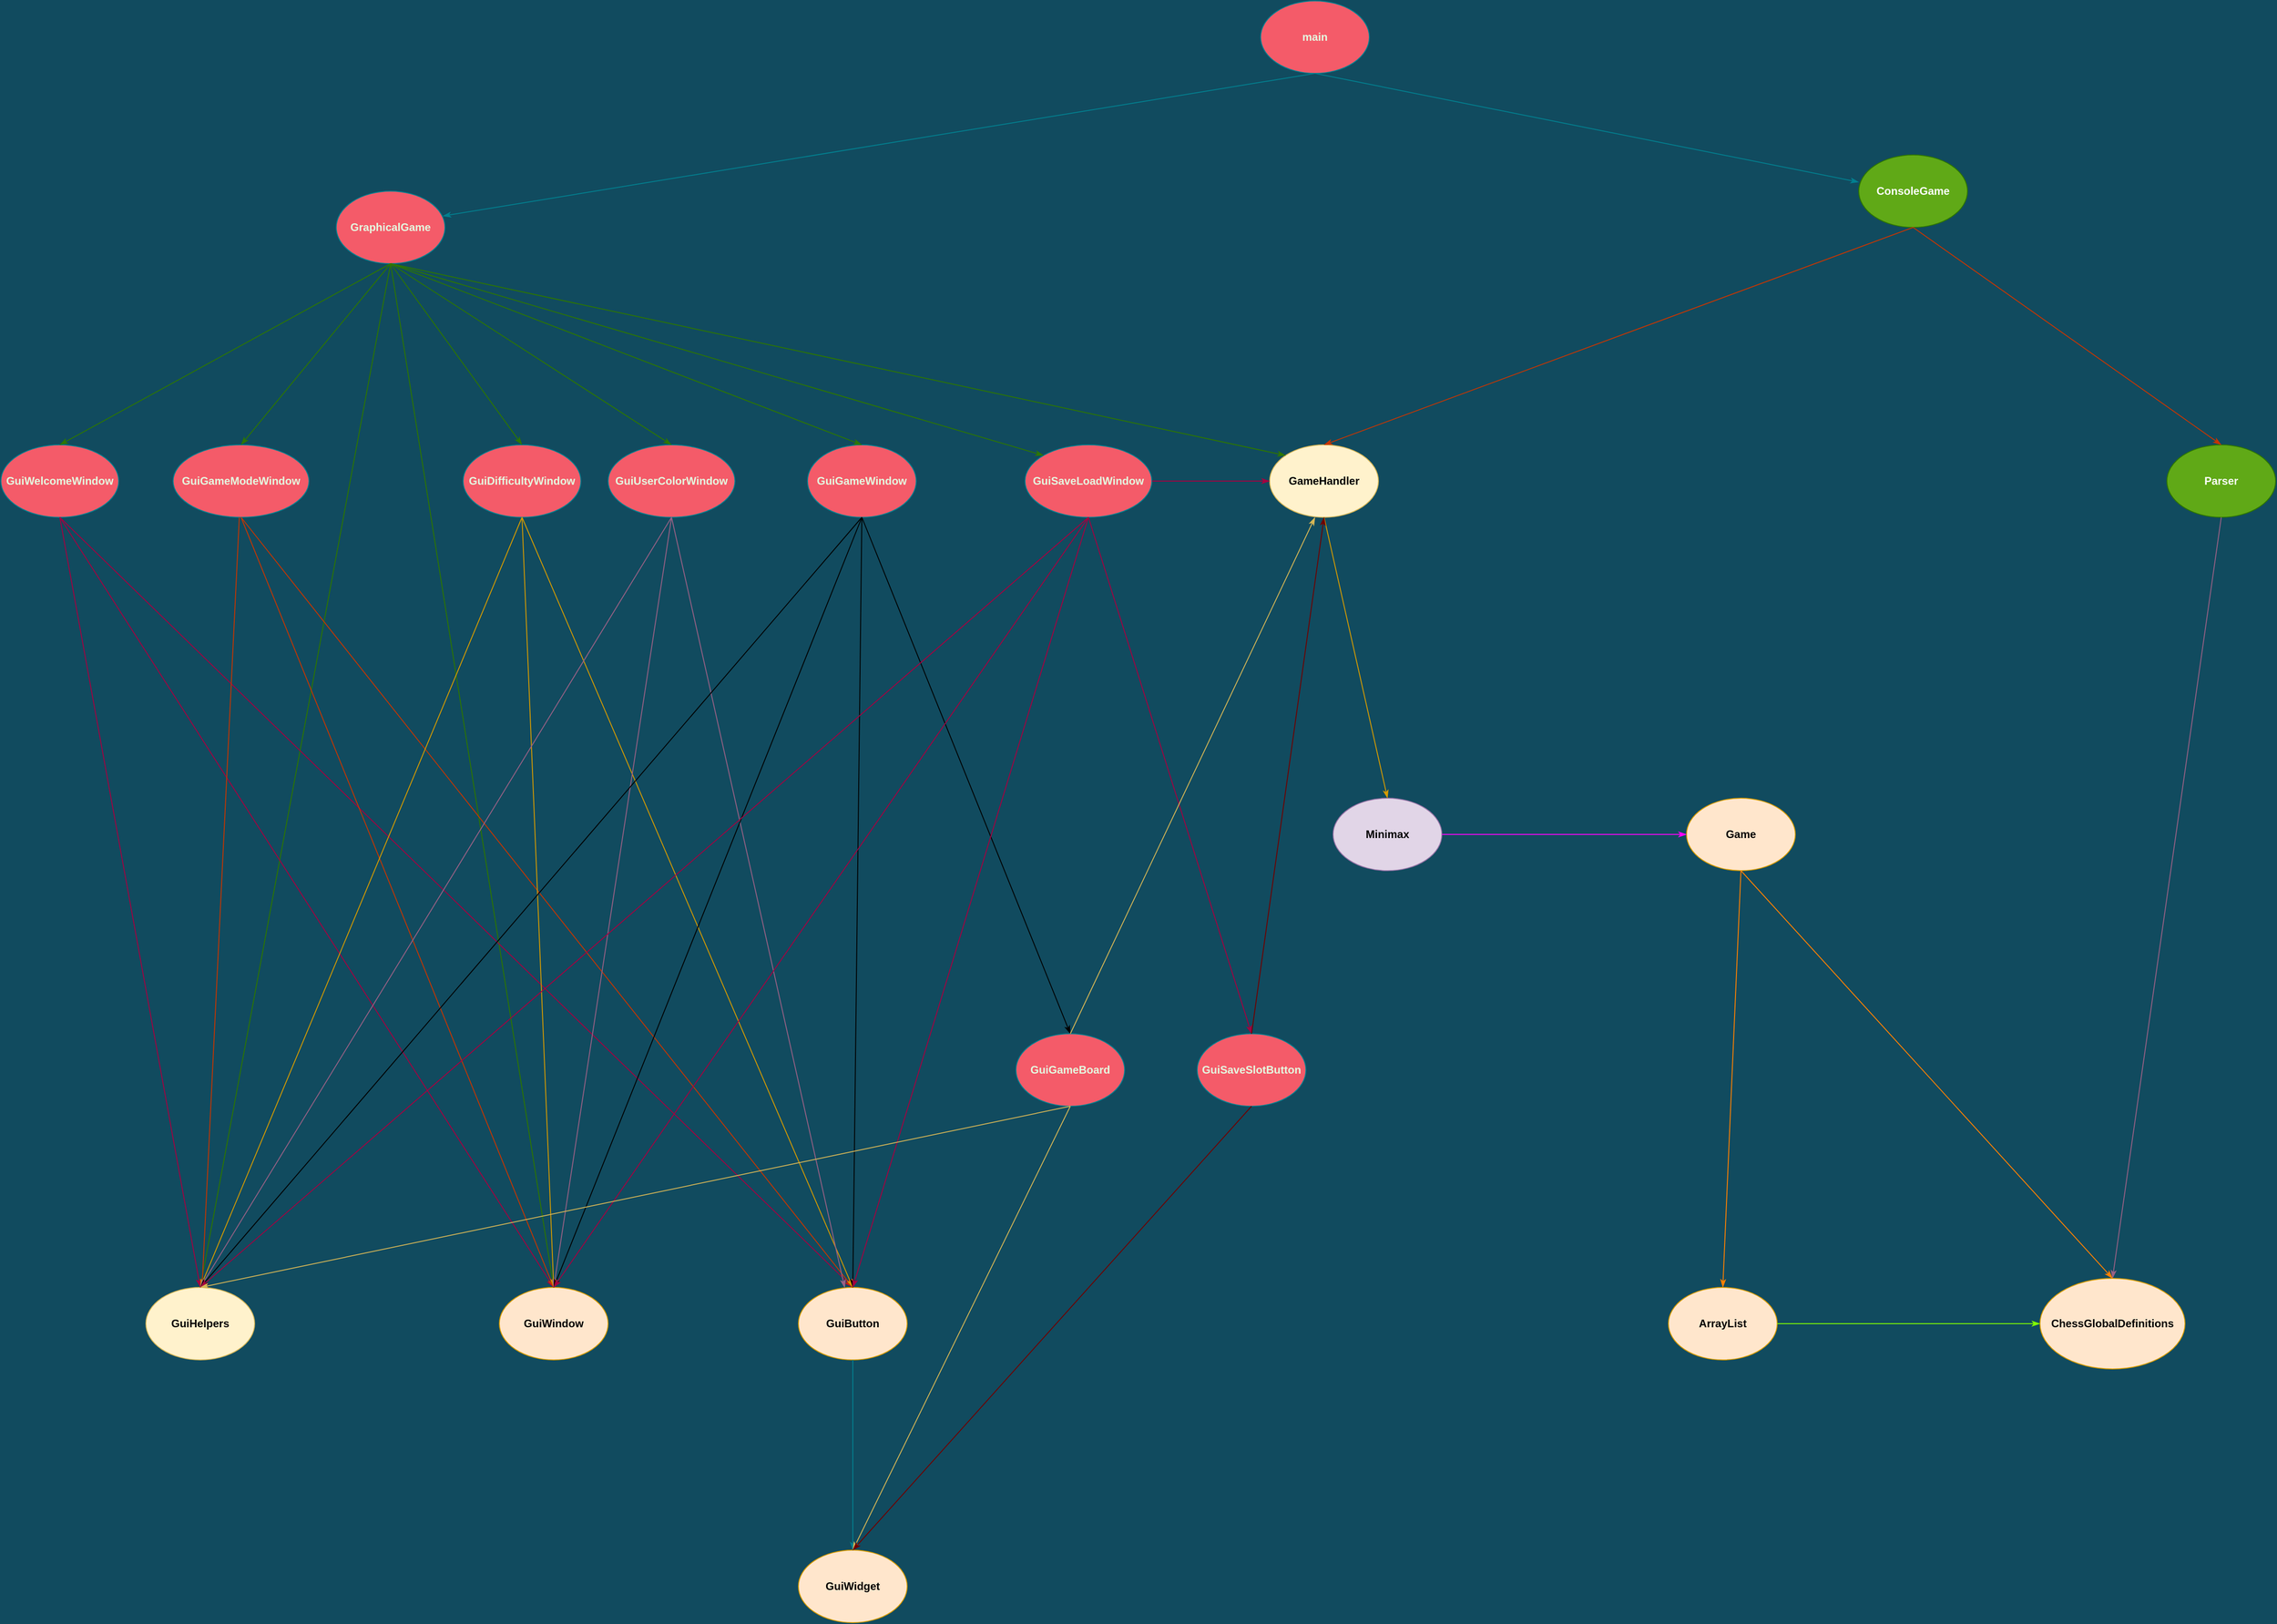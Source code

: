 <mxfile version="15.6.8" type="github">
  <diagram id="C5RBs43oDa-KdzZeNtuy" name="Page-1">
    <mxGraphModel dx="1483" dy="827" grid="1" gridSize="10" guides="1" tooltips="1" connect="1" arrows="1" fold="1" page="1" pageScale="1" pageWidth="3300" pageHeight="4681" background="#114B5F" math="0" shadow="0">
      <root>
        <mxCell id="WIyWlLk6GJQsqaUBKTNV-0" />
        <mxCell id="WIyWlLk6GJQsqaUBKTNV-1" parent="WIyWlLk6GJQsqaUBKTNV-0" />
        <mxCell id="X0Pu3LgBEjpvohQE28Oq-0" value="&lt;b&gt;main&lt;/b&gt;" style="ellipse;whiteSpace=wrap;html=1;fillColor=#F45B69;strokeColor=#028090;fontColor=#E4FDE1;sketch=0;shadow=0;direction=east;" parent="WIyWlLk6GJQsqaUBKTNV-1" vertex="1">
          <mxGeometry x="1620" y="1860" width="120" height="80" as="geometry" />
        </mxCell>
        <mxCell id="X0Pu3LgBEjpvohQE28Oq-2" value="&lt;b&gt;GraphicalGame&lt;/b&gt;" style="ellipse;whiteSpace=wrap;html=1;fillColor=#F45B69;strokeColor=#028090;fontColor=#E4FDE1;sketch=0;shadow=0;direction=east;" parent="WIyWlLk6GJQsqaUBKTNV-1" vertex="1">
          <mxGeometry x="600" y="2070" width="120" height="80" as="geometry" />
        </mxCell>
        <mxCell id="X0Pu3LgBEjpvohQE28Oq-3" value="&lt;b&gt;ConsoleGame&lt;/b&gt;" style="ellipse;whiteSpace=wrap;html=1;fillColor=#60a917;strokeColor=#2D7600;fontColor=#ffffff;sketch=0;shadow=0;direction=east;" parent="WIyWlLk6GJQsqaUBKTNV-1" vertex="1">
          <mxGeometry x="2280" y="2030" width="120" height="80" as="geometry" />
        </mxCell>
        <mxCell id="X0Pu3LgBEjpvohQE28Oq-4" value="" style="endArrow=none;html=1;rounded=0;entryX=0.5;entryY=1;entryDx=0;entryDy=0;exitX=0;exitY=0.375;exitDx=0;exitDy=0;startArrow=classicThin;startFill=1;labelBackgroundColor=#114B5F;strokeColor=#028090;fontColor=#E4FDE1;sketch=0;shadow=0;exitPerimeter=0;" parent="WIyWlLk6GJQsqaUBKTNV-1" source="X0Pu3LgBEjpvohQE28Oq-3" target="X0Pu3LgBEjpvohQE28Oq-0" edge="1">
          <mxGeometry width="50" height="50" relative="1" as="geometry">
            <mxPoint x="1530" y="2010" as="sourcePoint" />
            <mxPoint x="1580" y="1960" as="targetPoint" />
          </mxGeometry>
        </mxCell>
        <mxCell id="X0Pu3LgBEjpvohQE28Oq-6" value="" style="endArrow=none;html=1;exitX=0.98;exitY=0.343;exitDx=0;exitDy=0;entryX=0.5;entryY=1;entryDx=0;entryDy=0;strokeColor=#028090;rounded=0;startArrow=classicThin;startFill=1;labelBackgroundColor=#114B5F;fontColor=#E4FDE1;sketch=0;shadow=0;exitPerimeter=0;targetPerimeterSpacing=0;" parent="WIyWlLk6GJQsqaUBKTNV-1" source="X0Pu3LgBEjpvohQE28Oq-2" target="X0Pu3LgBEjpvohQE28Oq-0" edge="1">
          <mxGeometry width="50" height="50" relative="1" as="geometry">
            <mxPoint x="1740" y="2020" as="sourcePoint" />
            <mxPoint x="1790" y="1970" as="targetPoint" />
          </mxGeometry>
        </mxCell>
        <mxCell id="X0Pu3LgBEjpvohQE28Oq-9" value="&lt;b&gt;GuiGameModeWindow&lt;/b&gt;" style="ellipse;whiteSpace=wrap;html=1;fillColor=#F45B69;strokeColor=#028090;fontColor=#E4FDE1;sketch=0;shadow=0;direction=east;" parent="WIyWlLk6GJQsqaUBKTNV-1" vertex="1">
          <mxGeometry x="420" y="2350" width="150" height="80" as="geometry" />
        </mxCell>
        <mxCell id="X0Pu3LgBEjpvohQE28Oq-10" value="&lt;b&gt;GuiWelcomeWindow&lt;/b&gt;" style="ellipse;whiteSpace=wrap;html=1;fillColor=#F45B69;strokeColor=#028090;fontColor=#E4FDE1;sketch=0;shadow=0;direction=east;" parent="WIyWlLk6GJQsqaUBKTNV-1" vertex="1">
          <mxGeometry x="230" y="2350" width="130" height="80" as="geometry" />
        </mxCell>
        <mxCell id="X0Pu3LgBEjpvohQE28Oq-11" value="&lt;b&gt;GuiWindow&lt;/b&gt;" style="ellipse;whiteSpace=wrap;html=1;fillColor=#ffe6cc;strokeColor=#d79b00;sketch=0;shadow=0;direction=east;fontColor=default;" parent="WIyWlLk6GJQsqaUBKTNV-1" vertex="1">
          <mxGeometry x="780" y="3280" width="120" height="80" as="geometry" />
        </mxCell>
        <mxCell id="X0Pu3LgBEjpvohQE28Oq-12" value="&lt;b&gt;GuiHelpers&lt;/b&gt;" style="ellipse;whiteSpace=wrap;html=1;fillColor=#fff2cc;strokeColor=#d6b656;flipH=0;flipV=1;sketch=0;shadow=0;direction=east;" parent="WIyWlLk6GJQsqaUBKTNV-1" vertex="1">
          <mxGeometry x="390" y="3280" width="120" height="80" as="geometry" />
        </mxCell>
        <mxCell id="X0Pu3LgBEjpvohQE28Oq-13" value="&lt;b&gt;GuiSaveLoadWindow&lt;/b&gt;" style="ellipse;whiteSpace=wrap;html=1;fillColor=#F45B69;strokeColor=#028090;fontColor=#E4FDE1;sketch=0;shadow=0;direction=east;" parent="WIyWlLk6GJQsqaUBKTNV-1" vertex="1">
          <mxGeometry x="1360" y="2350" width="140" height="80" as="geometry" />
        </mxCell>
        <mxCell id="X0Pu3LgBEjpvohQE28Oq-14" value="&lt;b&gt;GuiGameWindow&lt;/b&gt;" style="ellipse;whiteSpace=wrap;html=1;fillColor=#F45B69;strokeColor=#028090;fontColor=#E4FDE1;sketch=0;shadow=0;direction=east;" parent="WIyWlLk6GJQsqaUBKTNV-1" vertex="1">
          <mxGeometry x="1120" y="2350" width="120" height="80" as="geometry" />
        </mxCell>
        <mxCell id="X0Pu3LgBEjpvohQE28Oq-15" value="&lt;b&gt;GuiUserColorWindow&lt;/b&gt;" style="ellipse;whiteSpace=wrap;html=1;fillColor=#F45B69;strokeColor=#028090;fontColor=#E4FDE1;sketch=0;shadow=0;direction=east;" parent="WIyWlLk6GJQsqaUBKTNV-1" vertex="1">
          <mxGeometry x="900" y="2350" width="140" height="80" as="geometry" />
        </mxCell>
        <mxCell id="X0Pu3LgBEjpvohQE28Oq-16" value="&lt;b&gt;GuiDifficultyWindow&lt;/b&gt;" style="ellipse;whiteSpace=wrap;html=1;fillColor=#F45B69;strokeColor=#028090;fontColor=#E4FDE1;sketch=0;shadow=0;direction=east;" parent="WIyWlLk6GJQsqaUBKTNV-1" vertex="1">
          <mxGeometry x="740" y="2350" width="130" height="80" as="geometry" />
        </mxCell>
        <mxCell id="X0Pu3LgBEjpvohQE28Oq-17" value="" style="endArrow=classicThin;html=1;rounded=0;exitX=0.5;exitY=1;exitDx=0;exitDy=0;entryX=0.5;entryY=0;entryDx=0;entryDy=0;startArrow=none;startFill=0;endFill=1;labelBackgroundColor=#114B5F;strokeColor=#2D7600;fontColor=#E4FDE1;fillColor=#60a917;sketch=0;shadow=0;" parent="WIyWlLk6GJQsqaUBKTNV-1" source="X0Pu3LgBEjpvohQE28Oq-2" target="X0Pu3LgBEjpvohQE28Oq-12" edge="1">
          <mxGeometry width="50" height="50" relative="1" as="geometry">
            <mxPoint x="558.784" y="2391.716" as="sourcePoint" />
            <mxPoint x="161.21" y="2320" as="targetPoint" />
          </mxGeometry>
        </mxCell>
        <mxCell id="X0Pu3LgBEjpvohQE28Oq-18" value="" style="endArrow=classicThin;html=1;rounded=0;exitX=0.5;exitY=1;exitDx=0;exitDy=0;entryX=0.5;entryY=0;entryDx=0;entryDy=0;endFill=1;labelBackgroundColor=#114B5F;strokeColor=#2D7600;fontColor=#E4FDE1;fillColor=#60a917;sketch=0;shadow=0;" parent="WIyWlLk6GJQsqaUBKTNV-1" source="X0Pu3LgBEjpvohQE28Oq-2" target="X0Pu3LgBEjpvohQE28Oq-11" edge="1">
          <mxGeometry width="50" height="50" relative="1" as="geometry">
            <mxPoint x="620" y="2140" as="sourcePoint" />
            <mxPoint x="170" y="2580" as="targetPoint" />
          </mxGeometry>
        </mxCell>
        <mxCell id="X0Pu3LgBEjpvohQE28Oq-19" value="" style="endArrow=classicThin;html=1;rounded=0;entryX=0.5;entryY=0;entryDx=0;entryDy=0;endFill=1;labelBackgroundColor=#114B5F;strokeColor=#2D7600;fontColor=#E4FDE1;fillColor=#60a917;sketch=0;shadow=0;exitX=0.5;exitY=0;exitDx=0;exitDy=0;" parent="WIyWlLk6GJQsqaUBKTNV-1" target="X0Pu3LgBEjpvohQE28Oq-10" edge="1">
          <mxGeometry width="50" height="50" relative="1" as="geometry">
            <mxPoint x="660" y="2150" as="sourcePoint" />
            <mxPoint x="470" y="2580" as="targetPoint" />
          </mxGeometry>
        </mxCell>
        <mxCell id="X0Pu3LgBEjpvohQE28Oq-20" value="" style="endArrow=classicThin;html=1;rounded=0;exitX=0.5;exitY=1;exitDx=0;exitDy=0;entryX=0.5;entryY=0;entryDx=0;entryDy=0;endFill=1;labelBackgroundColor=#114B5F;strokeColor=#2D7600;fontColor=#E4FDE1;fillColor=#60a917;sketch=0;shadow=0;" parent="WIyWlLk6GJQsqaUBKTNV-1" source="X0Pu3LgBEjpvohQE28Oq-2" target="X0Pu3LgBEjpvohQE28Oq-9" edge="1">
          <mxGeometry width="50" height="50" relative="1" as="geometry">
            <mxPoint x="850" y="2120" as="sourcePoint" />
            <mxPoint x="750" y="2530" as="targetPoint" />
          </mxGeometry>
        </mxCell>
        <mxCell id="X0Pu3LgBEjpvohQE28Oq-21" value="" style="endArrow=classicThin;html=1;rounded=0;exitX=0.5;exitY=1;exitDx=0;exitDy=0;entryX=0.5;entryY=0;entryDx=0;entryDy=0;endFill=1;labelBackgroundColor=#114B5F;strokeColor=#2D7600;fontColor=#E4FDE1;fillColor=#60a917;sketch=0;shadow=0;" parent="WIyWlLk6GJQsqaUBKTNV-1" source="X0Pu3LgBEjpvohQE28Oq-2" target="X0Pu3LgBEjpvohQE28Oq-16" edge="1">
          <mxGeometry width="50" height="50" relative="1" as="geometry">
            <mxPoint x="799.996" y="2138.284" as="sourcePoint" />
            <mxPoint x="837.57" y="2550" as="targetPoint" />
          </mxGeometry>
        </mxCell>
        <mxCell id="X0Pu3LgBEjpvohQE28Oq-22" value="" style="endArrow=classicThin;html=1;rounded=0;exitX=0.5;exitY=1;exitDx=0;exitDy=0;entryX=0.5;entryY=0;entryDx=0;entryDy=0;endFill=1;labelBackgroundColor=#114B5F;strokeColor=#2D7600;fontColor=#E4FDE1;fillColor=#60a917;sketch=0;shadow=0;" parent="WIyWlLk6GJQsqaUBKTNV-1" source="X0Pu3LgBEjpvohQE28Oq-2" target="X0Pu3LgBEjpvohQE28Oq-15" edge="1">
          <mxGeometry width="50" height="50" relative="1" as="geometry">
            <mxPoint x="850" y="2100" as="sourcePoint" />
            <mxPoint x="1050.0" y="2540" as="targetPoint" />
          </mxGeometry>
        </mxCell>
        <mxCell id="X0Pu3LgBEjpvohQE28Oq-24" value="&lt;b&gt;GameHandler&lt;/b&gt;" style="ellipse;whiteSpace=wrap;html=1;fillColor=#fff2cc;strokeColor=#d6b656;sketch=0;shadow=0;direction=east;" parent="WIyWlLk6GJQsqaUBKTNV-1" vertex="1">
          <mxGeometry x="1630" y="2350" width="120" height="80" as="geometry" />
        </mxCell>
        <mxCell id="X0Pu3LgBEjpvohQE28Oq-25" value="" style="endArrow=classicThin;html=1;rounded=0;exitX=0.5;exitY=1;exitDx=0;exitDy=0;entryX=0.5;entryY=0;entryDx=0;entryDy=0;endFill=1;labelBackgroundColor=#114B5F;strokeColor=#2D7600;fontColor=#E4FDE1;fillColor=#60a917;sketch=0;shadow=0;" parent="WIyWlLk6GJQsqaUBKTNV-1" source="X0Pu3LgBEjpvohQE28Oq-2" target="X0Pu3LgBEjpvohQE28Oq-14" edge="1">
          <mxGeometry width="50" height="50" relative="1" as="geometry">
            <mxPoint x="830" y="2080" as="sourcePoint" />
            <mxPoint x="1210" y="2520" as="targetPoint" />
          </mxGeometry>
        </mxCell>
        <mxCell id="X0Pu3LgBEjpvohQE28Oq-26" value="" style="endArrow=classicThin;html=1;rounded=0;exitX=0.5;exitY=1;exitDx=0;exitDy=0;entryX=0;entryY=0;entryDx=0;entryDy=0;endFill=1;labelBackgroundColor=#114B5F;strokeColor=#2D7600;fontColor=#E4FDE1;fillColor=#60a917;sketch=0;shadow=0;" parent="WIyWlLk6GJQsqaUBKTNV-1" source="X0Pu3LgBEjpvohQE28Oq-2" target="X0Pu3LgBEjpvohQE28Oq-13" edge="1">
          <mxGeometry width="50" height="50" relative="1" as="geometry">
            <mxPoint x="960" y="2070" as="sourcePoint" />
            <mxPoint x="1340" y="2510" as="targetPoint" />
          </mxGeometry>
        </mxCell>
        <mxCell id="X0Pu3LgBEjpvohQE28Oq-27" value="" style="endArrow=classicThin;html=1;rounded=0;exitX=0.5;exitY=1;exitDx=0;exitDy=0;entryX=0;entryY=0;entryDx=0;entryDy=0;endFill=1;labelBackgroundColor=#114B5F;strokeColor=#2D7600;fontColor=#E4FDE1;fillColor=#60a917;sketch=0;shadow=0;" parent="WIyWlLk6GJQsqaUBKTNV-1" source="X0Pu3LgBEjpvohQE28Oq-2" target="X0Pu3LgBEjpvohQE28Oq-24" edge="1">
          <mxGeometry width="50" height="50" relative="1" as="geometry">
            <mxPoint x="1170" y="1990" as="sourcePoint" />
            <mxPoint x="1550" y="2430" as="targetPoint" />
          </mxGeometry>
        </mxCell>
        <mxCell id="X0Pu3LgBEjpvohQE28Oq-31" value="" style="endArrow=classicThin;html=1;rounded=0;exitX=0.5;exitY=1;exitDx=0;exitDy=0;entryX=0.5;entryY=0;entryDx=0;entryDy=0;endFill=1;labelBackgroundColor=#114B5F;strokeColor=#A50040;fontColor=#E4FDE1;fillColor=#d80073;sketch=0;shadow=0;" parent="WIyWlLk6GJQsqaUBKTNV-1" source="X0Pu3LgBEjpvohQE28Oq-10" target="X0Pu3LgBEjpvohQE28Oq-11" edge="1">
          <mxGeometry width="50" height="50" relative="1" as="geometry">
            <mxPoint x="635" y="2270" as="sourcePoint" />
            <mxPoint x="300" y="2360" as="targetPoint" />
          </mxGeometry>
        </mxCell>
        <mxCell id="X0Pu3LgBEjpvohQE28Oq-32" value="" style="endArrow=classicThin;html=1;rounded=0;exitX=0.5;exitY=1;exitDx=0;exitDy=0;endFill=1;labelBackgroundColor=#114B5F;strokeColor=#A50040;fontColor=#E4FDE1;fillColor=#d80073;entryX=0.5;entryY=0;entryDx=0;entryDy=0;sketch=0;shadow=0;" parent="WIyWlLk6GJQsqaUBKTNV-1" source="X0Pu3LgBEjpvohQE28Oq-10" target="X0Pu3LgBEjpvohQE28Oq-12" edge="1">
          <mxGeometry width="50" height="50" relative="1" as="geometry">
            <mxPoint x="425" y="2330" as="sourcePoint" />
            <mxPoint x="410" y="3150" as="targetPoint" />
          </mxGeometry>
        </mxCell>
        <mxCell id="X0Pu3LgBEjpvohQE28Oq-33" value="&lt;b&gt;GuiButton&lt;/b&gt;" style="ellipse;whiteSpace=wrap;html=1;fillColor=#ffe6cc;strokeColor=#d79b00;sketch=0;shadow=0;direction=east;fontColor=default;" parent="WIyWlLk6GJQsqaUBKTNV-1" vertex="1">
          <mxGeometry x="1110" y="3280" width="120" height="80" as="geometry" />
        </mxCell>
        <mxCell id="X0Pu3LgBEjpvohQE28Oq-34" value="" style="endArrow=classicThin;html=1;rounded=0;exitX=0.5;exitY=1;exitDx=0;exitDy=0;entryX=0.5;entryY=0;entryDx=0;entryDy=0;endFill=1;labelBackgroundColor=#114B5F;strokeColor=#A50040;fontColor=#E4FDE1;fillColor=#d80073;sketch=0;shadow=0;" parent="WIyWlLk6GJQsqaUBKTNV-1" source="X0Pu3LgBEjpvohQE28Oq-10" target="X0Pu3LgBEjpvohQE28Oq-33" edge="1">
          <mxGeometry width="50" height="50" relative="1" as="geometry">
            <mxPoint x="184" y="2258.28" as="sourcePoint" />
            <mxPoint x="216.574" y="2549.996" as="targetPoint" />
          </mxGeometry>
        </mxCell>
        <mxCell id="X0Pu3LgBEjpvohQE28Oq-35" value="&lt;b&gt;GuiWidget&lt;/b&gt;" style="ellipse;whiteSpace=wrap;html=1;fillColor=#ffe6cc;strokeColor=#d79b00;sketch=0;shadow=0;direction=east;fontColor=default;" parent="WIyWlLk6GJQsqaUBKTNV-1" vertex="1">
          <mxGeometry x="1110" y="3570" width="120" height="80" as="geometry" />
        </mxCell>
        <mxCell id="X0Pu3LgBEjpvohQE28Oq-36" value="" style="endArrow=classicThin;html=1;rounded=0;endFill=1;entryX=0.5;entryY=0;entryDx=0;entryDy=0;labelBackgroundColor=#114B5F;strokeColor=#028090;fontColor=#E4FDE1;exitX=0.5;exitY=1;exitDx=0;exitDy=0;sketch=0;shadow=0;" parent="WIyWlLk6GJQsqaUBKTNV-1" source="X0Pu3LgBEjpvohQE28Oq-33" target="X0Pu3LgBEjpvohQE28Oq-35" edge="1">
          <mxGeometry width="50" height="50" relative="1" as="geometry">
            <mxPoint x="1070" y="3060" as="sourcePoint" />
            <mxPoint x="260" y="2940" as="targetPoint" />
          </mxGeometry>
        </mxCell>
        <mxCell id="X0Pu3LgBEjpvohQE28Oq-37" value="" style="endArrow=classicThin;html=1;rounded=0;exitX=0.5;exitY=1;exitDx=0;exitDy=0;entryX=0.5;entryY=0;entryDx=0;entryDy=0;endFill=1;labelBackgroundColor=#114B5F;strokeColor=#C73500;fontColor=#E4FDE1;fillColor=#fa6800;sketch=0;shadow=0;" parent="WIyWlLk6GJQsqaUBKTNV-1" source="X0Pu3LgBEjpvohQE28Oq-9" target="X0Pu3LgBEjpvohQE28Oq-33" edge="1">
          <mxGeometry width="50" height="50" relative="1" as="geometry">
            <mxPoint x="320.858" y="2278.348" as="sourcePoint" />
            <mxPoint x="597.574" y="2851.716" as="targetPoint" />
          </mxGeometry>
        </mxCell>
        <mxCell id="X0Pu3LgBEjpvohQE28Oq-38" value="" style="endArrow=classicThin;html=1;rounded=0;endFill=1;labelBackgroundColor=#114B5F;strokeColor=#C73500;fontColor=#E4FDE1;fillColor=#fa6800;sketch=0;shadow=0;" parent="WIyWlLk6GJQsqaUBKTNV-1" source="X0Pu3LgBEjpvohQE28Oq-9" target="X0Pu3LgBEjpvohQE28Oq-12" edge="1">
          <mxGeometry width="50" height="50" relative="1" as="geometry">
            <mxPoint x="489.852" y="2320.001" as="sourcePoint" />
            <mxPoint x="239.996" y="2613.266" as="targetPoint" />
          </mxGeometry>
        </mxCell>
        <mxCell id="X0Pu3LgBEjpvohQE28Oq-39" value="" style="endArrow=classicThin;html=1;rounded=0;exitX=0.5;exitY=1;exitDx=0;exitDy=0;entryX=0.5;entryY=0;entryDx=0;entryDy=0;endFill=1;labelBackgroundColor=#114B5F;strokeColor=#C73500;fontColor=#E4FDE1;fillColor=#fa6800;sketch=0;shadow=0;" parent="WIyWlLk6GJQsqaUBKTNV-1" source="X0Pu3LgBEjpvohQE28Oq-9" target="X0Pu3LgBEjpvohQE28Oq-11" edge="1">
          <mxGeometry width="50" height="50" relative="1" as="geometry">
            <mxPoint x="599.852" y="2290.001" as="sourcePoint" />
            <mxPoint x="349.996" y="2583.266" as="targetPoint" />
          </mxGeometry>
        </mxCell>
        <mxCell id="X0Pu3LgBEjpvohQE28Oq-40" value="" style="endArrow=classicThin;html=1;rounded=0;exitX=0.5;exitY=1;exitDx=0;exitDy=0;entryX=0.5;entryY=0;entryDx=0;entryDy=0;endFill=1;labelBackgroundColor=#114B5F;strokeColor=#d79b00;fontColor=#E4FDE1;fillColor=#ffcd28;gradientColor=#ffa500;sketch=0;shadow=0;" parent="WIyWlLk6GJQsqaUBKTNV-1" source="X0Pu3LgBEjpvohQE28Oq-16" target="X0Pu3LgBEjpvohQE28Oq-33" edge="1">
          <mxGeometry width="50" height="50" relative="1" as="geometry">
            <mxPoint x="810" y="2490" as="sourcePoint" />
            <mxPoint x="965" y="2930" as="targetPoint" />
          </mxGeometry>
        </mxCell>
        <mxCell id="X0Pu3LgBEjpvohQE28Oq-41" value="" style="endArrow=classicThin;html=1;rounded=0;exitX=0.5;exitY=1;exitDx=0;exitDy=0;entryX=0.5;entryY=0;entryDx=0;entryDy=0;endFill=1;labelBackgroundColor=#114B5F;strokeColor=#d79b00;fontColor=#E4FDE1;fillColor=#ffcd28;gradientColor=#ffa500;sketch=0;shadow=0;" parent="WIyWlLk6GJQsqaUBKTNV-1" source="X0Pu3LgBEjpvohQE28Oq-16" target="X0Pu3LgBEjpvohQE28Oq-12" edge="1">
          <mxGeometry width="50" height="50" relative="1" as="geometry">
            <mxPoint x="769.293" y="2428.44" as="sourcePoint" />
            <mxPoint x="202.426" y="2571.716" as="targetPoint" />
          </mxGeometry>
        </mxCell>
        <mxCell id="X0Pu3LgBEjpvohQE28Oq-42" value="" style="endArrow=classicThin;html=1;rounded=0;exitX=0.5;exitY=1;exitDx=0;exitDy=0;entryX=0.5;entryY=0;entryDx=0;entryDy=0;endFill=1;labelBackgroundColor=#114B5F;strokeColor=#d79b00;fontColor=#E4FDE1;fillColor=#ffcd28;gradientColor=#ffa500;sketch=0;shadow=0;" parent="WIyWlLk6GJQsqaUBKTNV-1" source="X0Pu3LgBEjpvohQE28Oq-16" target="X0Pu3LgBEjpvohQE28Oq-11" edge="1">
          <mxGeometry width="50" height="50" relative="1" as="geometry">
            <mxPoint x="798.433" y="2540.0" as="sourcePoint" />
            <mxPoint x="541.566" y="2963.276" as="targetPoint" />
          </mxGeometry>
        </mxCell>
        <mxCell id="X0Pu3LgBEjpvohQE28Oq-43" value="" style="endArrow=classicThin;html=1;rounded=0;endFill=1;labelBackgroundColor=#114B5F;strokeColor=#996185;fontColor=#E4FDE1;fillColor=#e6d0de;gradientColor=#d5739d;sketch=0;shadow=0;exitX=0.5;exitY=1;exitDx=0;exitDy=0;" parent="WIyWlLk6GJQsqaUBKTNV-1" source="X0Pu3LgBEjpvohQE28Oq-15" target="X0Pu3LgBEjpvohQE28Oq-33" edge="1">
          <mxGeometry width="50" height="50" relative="1" as="geometry">
            <mxPoint x="912.57" y="2450" as="sourcePoint" />
            <mxPoint x="839.996" y="2861.716" as="targetPoint" />
          </mxGeometry>
        </mxCell>
        <mxCell id="X0Pu3LgBEjpvohQE28Oq-44" value="" style="endArrow=classicThin;html=1;rounded=0;exitX=0.5;exitY=1;exitDx=0;exitDy=0;entryX=0.5;entryY=0;entryDx=0;entryDy=0;endFill=1;labelBackgroundColor=#114B5F;strokeColor=#996185;fontColor=#E4FDE1;fillColor=#e6d0de;gradientColor=#d5739d;sketch=0;shadow=0;" parent="WIyWlLk6GJQsqaUBKTNV-1" source="X0Pu3LgBEjpvohQE28Oq-15" target="X0Pu3LgBEjpvohQE28Oq-12" edge="1">
          <mxGeometry width="50" height="50" relative="1" as="geometry">
            <mxPoint x="1070.503" y="2570.004" as="sourcePoint" />
            <mxPoint x="360.0" y="2741.72" as="targetPoint" />
          </mxGeometry>
        </mxCell>
        <mxCell id="X0Pu3LgBEjpvohQE28Oq-45" value="" style="endArrow=classicThin;html=1;rounded=0;exitX=0.5;exitY=1;exitDx=0;exitDy=0;entryX=0.5;entryY=0;entryDx=0;entryDy=0;endFill=1;labelBackgroundColor=#114B5F;strokeColor=#996185;fontColor=#E4FDE1;fillColor=#e6d0de;gradientColor=#d5739d;sketch=0;shadow=0;" parent="WIyWlLk6GJQsqaUBKTNV-1" source="X0Pu3LgBEjpvohQE28Oq-15" target="X0Pu3LgBEjpvohQE28Oq-11" edge="1">
          <mxGeometry width="50" height="50" relative="1" as="geometry">
            <mxPoint x="1120.0" y="2560" as="sourcePoint" />
            <mxPoint x="670" y="3000" as="targetPoint" />
          </mxGeometry>
        </mxCell>
        <mxCell id="X0Pu3LgBEjpvohQE28Oq-50" value="&lt;b&gt;GuiGameBoard&lt;br&gt;&lt;/b&gt;" style="ellipse;whiteSpace=wrap;html=1;fillColor=#F45B69;strokeColor=#028090;fontColor=#E4FDE1;sketch=0;shadow=0;direction=east;" parent="WIyWlLk6GJQsqaUBKTNV-1" vertex="1">
          <mxGeometry x="1350" y="3000" width="120" height="80" as="geometry" />
        </mxCell>
        <mxCell id="X0Pu3LgBEjpvohQE28Oq-51" value="" style="endArrow=classicThin;html=1;rounded=0;exitX=0.5;exitY=1;exitDx=0;exitDy=0;endFill=1;labelBackgroundColor=#114B5F;fontColor=#E4FDE1;entryX=0.5;entryY=0;entryDx=0;entryDy=0;sketch=0;shadow=0;" parent="WIyWlLk6GJQsqaUBKTNV-1" source="X0Pu3LgBEjpvohQE28Oq-14" target="X0Pu3LgBEjpvohQE28Oq-33" edge="1">
          <mxGeometry width="50" height="50" relative="1" as="geometry">
            <mxPoint x="1050.0" y="2400" as="sourcePoint" />
            <mxPoint x="1130" y="3150" as="targetPoint" />
          </mxGeometry>
        </mxCell>
        <mxCell id="X0Pu3LgBEjpvohQE28Oq-53" value="" style="endArrow=classicThin;html=1;rounded=0;endFill=1;labelBackgroundColor=#114B5F;fontColor=#E4FDE1;entryX=0.5;entryY=0;entryDx=0;entryDy=0;exitX=0.5;exitY=1;exitDx=0;exitDy=0;sketch=0;shadow=0;" parent="WIyWlLk6GJQsqaUBKTNV-1" source="X0Pu3LgBEjpvohQE28Oq-14" target="X0Pu3LgBEjpvohQE28Oq-50" edge="1">
          <mxGeometry width="50" height="50" relative="1" as="geometry">
            <mxPoint x="1270" y="2440" as="sourcePoint" />
            <mxPoint x="1140.0" y="3160" as="targetPoint" />
          </mxGeometry>
        </mxCell>
        <mxCell id="X0Pu3LgBEjpvohQE28Oq-54" value="" style="endArrow=classicThin;html=1;rounded=0;endFill=1;labelBackgroundColor=#114B5F;fontColor=#E4FDE1;entryX=0.5;entryY=0;entryDx=0;entryDy=0;exitX=0.5;exitY=1;exitDx=0;exitDy=0;sketch=0;shadow=0;" parent="WIyWlLk6GJQsqaUBKTNV-1" source="X0Pu3LgBEjpvohQE28Oq-14" target="X0Pu3LgBEjpvohQE28Oq-11" edge="1">
          <mxGeometry width="50" height="50" relative="1" as="geometry">
            <mxPoint x="1240.0" y="2440" as="sourcePoint" />
            <mxPoint x="1410" y="3160" as="targetPoint" />
          </mxGeometry>
        </mxCell>
        <mxCell id="X0Pu3LgBEjpvohQE28Oq-55" value="" style="endArrow=classicThin;html=1;rounded=0;endFill=1;labelBackgroundColor=#114B5F;fontColor=#E4FDE1;exitX=0.5;exitY=1;exitDx=0;exitDy=0;entryX=0.5;entryY=0;entryDx=0;entryDy=0;sketch=0;shadow=0;" parent="WIyWlLk6GJQsqaUBKTNV-1" source="X0Pu3LgBEjpvohQE28Oq-14" target="X0Pu3LgBEjpvohQE28Oq-12" edge="1">
          <mxGeometry width="50" height="50" relative="1" as="geometry">
            <mxPoint x="1240.0" y="2440" as="sourcePoint" />
            <mxPoint x="410" y="3150" as="targetPoint" />
          </mxGeometry>
        </mxCell>
        <mxCell id="X0Pu3LgBEjpvohQE28Oq-56" value="&lt;b&gt;GuiSaveSlotButton&lt;br&gt;&lt;/b&gt;" style="ellipse;whiteSpace=wrap;html=1;fillColor=#F45B69;strokeColor=#028090;fontColor=#E4FDE1;sketch=0;shadow=0;direction=east;" parent="WIyWlLk6GJQsqaUBKTNV-1" vertex="1">
          <mxGeometry x="1550" y="3000" width="120" height="80" as="geometry" />
        </mxCell>
        <mxCell id="X0Pu3LgBEjpvohQE28Oq-57" value="" style="endArrow=classicThin;html=1;rounded=0;endFill=1;labelBackgroundColor=#114B5F;fontColor=#E4FDE1;entryX=0.5;entryY=0;entryDx=0;entryDy=0;exitX=0.5;exitY=1;exitDx=0;exitDy=0;fillColor=#d80073;strokeColor=#A50040;sketch=0;shadow=0;" parent="WIyWlLk6GJQsqaUBKTNV-1" source="X0Pu3LgBEjpvohQE28Oq-13" target="X0Pu3LgBEjpvohQE28Oq-56" edge="1">
          <mxGeometry width="50" height="50" relative="1" as="geometry">
            <mxPoint x="1460.0" y="2440" as="sourcePoint" />
            <mxPoint x="1570.0" y="3160" as="targetPoint" />
          </mxGeometry>
        </mxCell>
        <mxCell id="X0Pu3LgBEjpvohQE28Oq-58" value="" style="endArrow=classicThin;html=1;rounded=0;endFill=1;labelBackgroundColor=#114B5F;fontColor=#E4FDE1;fillColor=#d80073;strokeColor=#A50040;entryX=0.5;entryY=0;entryDx=0;entryDy=0;exitX=0.5;exitY=1;exitDx=0;exitDy=0;sketch=0;shadow=0;" parent="WIyWlLk6GJQsqaUBKTNV-1" source="X0Pu3LgBEjpvohQE28Oq-13" target="X0Pu3LgBEjpvohQE28Oq-33" edge="1">
          <mxGeometry width="50" height="50" relative="1" as="geometry">
            <mxPoint x="1450" y="2440" as="sourcePoint" />
            <mxPoint x="1660" y="3100" as="targetPoint" />
          </mxGeometry>
        </mxCell>
        <mxCell id="X0Pu3LgBEjpvohQE28Oq-59" value="" style="endArrow=classicThin;html=1;rounded=0;endFill=1;labelBackgroundColor=#114B5F;fontColor=#E4FDE1;fillColor=#d80073;strokeColor=#A50040;exitX=0.5;exitY=1;exitDx=0;exitDy=0;entryX=0.5;entryY=0;entryDx=0;entryDy=0;sketch=0;shadow=0;" parent="WIyWlLk6GJQsqaUBKTNV-1" source="X0Pu3LgBEjpvohQE28Oq-13" target="X0Pu3LgBEjpvohQE28Oq-12" edge="1">
          <mxGeometry width="50" height="50" relative="1" as="geometry">
            <mxPoint x="1500" y="2450" as="sourcePoint" />
            <mxPoint x="640" y="3150" as="targetPoint" />
          </mxGeometry>
        </mxCell>
        <mxCell id="X0Pu3LgBEjpvohQE28Oq-60" value="" style="endArrow=classicThin;html=1;rounded=0;endFill=1;labelBackgroundColor=#114B5F;fontColor=#E4FDE1;fillColor=#d80073;strokeColor=#A50040;entryX=0.5;entryY=0;entryDx=0;entryDy=0;exitX=0.5;exitY=1;exitDx=0;exitDy=0;sketch=0;shadow=0;" parent="WIyWlLk6GJQsqaUBKTNV-1" source="X0Pu3LgBEjpvohQE28Oq-13" target="X0Pu3LgBEjpvohQE28Oq-11" edge="1">
          <mxGeometry width="50" height="50" relative="1" as="geometry">
            <mxPoint x="1460" y="2440" as="sourcePoint" />
            <mxPoint x="1140.0" y="3160" as="targetPoint" />
          </mxGeometry>
        </mxCell>
        <mxCell id="X0Pu3LgBEjpvohQE28Oq-61" value="" style="endArrow=classicThin;html=1;rounded=0;endFill=1;labelBackgroundColor=#114B5F;fontColor=#E4FDE1;fillColor=#d80073;strokeColor=#A50040;entryX=0;entryY=0.5;entryDx=0;entryDy=0;exitX=1;exitY=0.5;exitDx=0;exitDy=0;sketch=0;shadow=0;" parent="WIyWlLk6GJQsqaUBKTNV-1" source="X0Pu3LgBEjpvohQE28Oq-13" target="X0Pu3LgBEjpvohQE28Oq-24" edge="1">
          <mxGeometry width="50" height="50" relative="1" as="geometry">
            <mxPoint x="1680" y="2430" as="sourcePoint" />
            <mxPoint x="460" y="3290" as="targetPoint" />
          </mxGeometry>
        </mxCell>
        <mxCell id="X0Pu3LgBEjpvohQE28Oq-62" value="&lt;b&gt;Minimax&lt;/b&gt;" style="ellipse;whiteSpace=wrap;html=1;fillColor=#e1d5e7;strokeColor=#9673a6;sketch=0;shadow=0;direction=east;" parent="WIyWlLk6GJQsqaUBKTNV-1" vertex="1">
          <mxGeometry x="1700" y="2740" width="120" height="80" as="geometry" />
        </mxCell>
        <mxCell id="X0Pu3LgBEjpvohQE28Oq-63" value="" style="endArrow=classicThin;html=1;rounded=0;exitX=0.5;exitY=1;exitDx=0;exitDy=0;entryX=0.5;entryY=0;entryDx=0;entryDy=0;endFill=1;labelBackgroundColor=#114B5F;strokeColor=#d79b00;fontColor=#E4FDE1;fillColor=#ffcd28;gradientColor=#ffa500;sketch=0;shadow=0;" parent="WIyWlLk6GJQsqaUBKTNV-1" source="X0Pu3LgBEjpvohQE28Oq-24" target="X0Pu3LgBEjpvohQE28Oq-62" edge="1">
          <mxGeometry width="50" height="50" relative="1" as="geometry">
            <mxPoint x="785" y="2440" as="sourcePoint" />
            <mxPoint x="1180" y="3290" as="targetPoint" />
          </mxGeometry>
        </mxCell>
        <mxCell id="X0Pu3LgBEjpvohQE28Oq-64" value="" style="endArrow=classicThin;html=1;rounded=0;exitX=0.5;exitY=1;exitDx=0;exitDy=0;entryX=0.5;entryY=0;entryDx=0;entryDy=0;endFill=1;labelBackgroundColor=#114B5F;strokeColor=#C73500;fontColor=#E4FDE1;fillColor=#fa6800;sketch=0;shadow=0;" parent="WIyWlLk6GJQsqaUBKTNV-1" source="X0Pu3LgBEjpvohQE28Oq-3" target="X0Pu3LgBEjpvohQE28Oq-24" edge="1">
          <mxGeometry width="50" height="50" relative="1" as="geometry">
            <mxPoint x="1760" y="2240" as="sourcePoint" />
            <mxPoint x="2435.0" y="3090" as="targetPoint" />
          </mxGeometry>
        </mxCell>
        <mxCell id="X0Pu3LgBEjpvohQE28Oq-65" value="&lt;b&gt;Parser&lt;/b&gt;" style="ellipse;whiteSpace=wrap;html=1;fillColor=#60a917;strokeColor=#2D7600;fontColor=#ffffff;sketch=0;shadow=0;direction=east;" parent="WIyWlLk6GJQsqaUBKTNV-1" vertex="1">
          <mxGeometry x="2620" y="2350" width="120" height="80" as="geometry" />
        </mxCell>
        <mxCell id="X0Pu3LgBEjpvohQE28Oq-66" value="" style="endArrow=classicThin;html=1;rounded=0;entryX=0.5;entryY=0;entryDx=0;entryDy=0;endFill=1;labelBackgroundColor=#114B5F;strokeColor=#C73500;fontColor=#E4FDE1;fillColor=#fa6800;sketch=0;shadow=0;" parent="WIyWlLk6GJQsqaUBKTNV-1" target="X0Pu3LgBEjpvohQE28Oq-65" edge="1">
          <mxGeometry width="50" height="50" relative="1" as="geometry">
            <mxPoint x="2340" y="2110" as="sourcePoint" />
            <mxPoint x="1700" y="2360" as="targetPoint" />
          </mxGeometry>
        </mxCell>
        <mxCell id="X0Pu3LgBEjpvohQE28Oq-67" value="" style="endArrow=classicThin;html=1;rounded=0;endFill=1;labelBackgroundColor=#114B5F;strokeColor=#996185;fontColor=#E4FDE1;fillColor=#e6d0de;gradientColor=#d5739d;sketch=0;shadow=0;exitX=0.5;exitY=1;exitDx=0;exitDy=0;entryX=0.5;entryY=0;entryDx=0;entryDy=0;" parent="WIyWlLk6GJQsqaUBKTNV-1" source="X0Pu3LgBEjpvohQE28Oq-65" target="X0Pu3LgBEjpvohQE28Oq-68" edge="1">
          <mxGeometry width="50" height="50" relative="1" as="geometry">
            <mxPoint x="2110" y="2280" as="sourcePoint" />
            <mxPoint x="2301.105" y="3130.442" as="targetPoint" />
          </mxGeometry>
        </mxCell>
        <mxCell id="X0Pu3LgBEjpvohQE28Oq-68" value="&lt;b&gt;ChessGlobalDefinitions&lt;/b&gt;" style="ellipse;whiteSpace=wrap;html=1;fillColor=#ffe6cc;strokeColor=#d79b00;sketch=0;shadow=0;direction=east;fontColor=default;" parent="WIyWlLk6GJQsqaUBKTNV-1" vertex="1">
          <mxGeometry x="2480" y="3270" width="160" height="100" as="geometry" />
        </mxCell>
        <mxCell id="X0Pu3LgBEjpvohQE28Oq-69" value="&lt;b&gt;ArrayList&lt;br&gt;&lt;/b&gt;" style="ellipse;whiteSpace=wrap;html=1;fillColor=#ffe6cc;strokeColor=#d79b00;sketch=0;shadow=0;direction=east;fontColor=default;" parent="WIyWlLk6GJQsqaUBKTNV-1" vertex="1">
          <mxGeometry x="2070" y="3280" width="120" height="80" as="geometry" />
        </mxCell>
        <mxCell id="X0Pu3LgBEjpvohQE28Oq-70" value="" style="endArrow=classicThin;html=1;rounded=0;exitX=1;exitY=0.5;exitDx=0;exitDy=0;entryX=0;entryY=0.5;entryDx=0;entryDy=0;endFill=1;labelBackgroundColor=#114B5F;strokeColor=#80FF00;fontColor=#E4FDE1;fillColor=#f8cecc;sketch=0;shadow=0;gradientColor=#ea6b66;" parent="WIyWlLk6GJQsqaUBKTNV-1" source="X0Pu3LgBEjpvohQE28Oq-69" target="X0Pu3LgBEjpvohQE28Oq-68" edge="1">
          <mxGeometry width="50" height="50" relative="1" as="geometry">
            <mxPoint x="1860" y="2610" as="sourcePoint" />
            <mxPoint x="2535.0" y="3460" as="targetPoint" />
          </mxGeometry>
        </mxCell>
        <mxCell id="X0Pu3LgBEjpvohQE28Oq-71" value="&lt;b&gt;Game&lt;br&gt;&lt;/b&gt;" style="ellipse;whiteSpace=wrap;html=1;fillColor=#ffe6cc;strokeColor=#d79b00;sketch=0;shadow=0;direction=east;" parent="WIyWlLk6GJQsqaUBKTNV-1" vertex="1">
          <mxGeometry x="2090" y="2740" width="120" height="80" as="geometry" />
        </mxCell>
        <mxCell id="X0Pu3LgBEjpvohQE28Oq-72" value="" style="endArrow=classicThin;html=1;rounded=0;endFill=1;labelBackgroundColor=#114B5F;strokeColor=#FF8000;fontColor=#E4FDE1;fillColor=#e6d0de;gradientColor=#d5739d;sketch=0;shadow=0;exitX=0.5;exitY=1;exitDx=0;exitDy=0;entryX=0.5;entryY=0;entryDx=0;entryDy=0;" parent="WIyWlLk6GJQsqaUBKTNV-1" source="X0Pu3LgBEjpvohQE28Oq-71" target="X0Pu3LgBEjpvohQE28Oq-69" edge="1">
          <mxGeometry width="50" height="50" relative="1" as="geometry">
            <mxPoint x="2340" y="2410" as="sourcePoint" />
            <mxPoint x="2220" y="3250" as="targetPoint" />
          </mxGeometry>
        </mxCell>
        <mxCell id="X0Pu3LgBEjpvohQE28Oq-73" value="" style="endArrow=classicThin;html=1;rounded=0;endFill=1;labelBackgroundColor=#114B5F;strokeColor=#FF8000;fontColor=#E4FDE1;fillColor=#e6d0de;gradientColor=#d5739d;sketch=0;shadow=0;exitX=0.5;exitY=1;exitDx=0;exitDy=0;entryX=0.5;entryY=0;entryDx=0;entryDy=0;" parent="WIyWlLk6GJQsqaUBKTNV-1" source="X0Pu3LgBEjpvohQE28Oq-71" target="X0Pu3LgBEjpvohQE28Oq-68" edge="1">
          <mxGeometry width="50" height="50" relative="1" as="geometry">
            <mxPoint x="2360" y="2440" as="sourcePoint" />
            <mxPoint x="2300" y="3290" as="targetPoint" />
          </mxGeometry>
        </mxCell>
        <mxCell id="X0Pu3LgBEjpvohQE28Oq-76" value="" style="endArrow=classicThin;html=1;rounded=0;endFill=1;labelBackgroundColor=#114B5F;strokeColor=#FF00FF;fontColor=#E4FDE1;fillColor=#e6d0de;gradientColor=#d5739d;sketch=0;shadow=0;exitX=1;exitY=0.5;exitDx=0;exitDy=0;entryX=0;entryY=0.5;entryDx=0;entryDy=0;" parent="WIyWlLk6GJQsqaUBKTNV-1" source="X0Pu3LgBEjpvohQE28Oq-62" target="X0Pu3LgBEjpvohQE28Oq-71" edge="1">
          <mxGeometry width="50" height="50" relative="1" as="geometry">
            <mxPoint x="1940" y="2820" as="sourcePoint" />
            <mxPoint x="1920" y="3280" as="targetPoint" />
          </mxGeometry>
        </mxCell>
        <mxCell id="D_MY92RxUOQeqvDBqkqb-0" value="" style="endArrow=classicThin;html=1;rounded=0;endFill=1;labelBackgroundColor=#114B5F;fontColor=#E4FDE1;fillColor=#fff2cc;strokeColor=#d6b656;entryX=0.5;entryY=0;entryDx=0;entryDy=0;exitX=0.5;exitY=1;exitDx=0;exitDy=0;sketch=0;shadow=0;gradientColor=#ffd966;" edge="1" parent="WIyWlLk6GJQsqaUBKTNV-1" source="X0Pu3LgBEjpvohQE28Oq-50" target="X0Pu3LgBEjpvohQE28Oq-12">
          <mxGeometry width="50" height="50" relative="1" as="geometry">
            <mxPoint x="1530" y="2760.0" as="sourcePoint" />
            <mxPoint x="1270" y="3610" as="targetPoint" />
          </mxGeometry>
        </mxCell>
        <mxCell id="D_MY92RxUOQeqvDBqkqb-2" value="" style="endArrow=classicThin;html=1;rounded=0;endFill=1;labelBackgroundColor=#114B5F;fontColor=#E4FDE1;fillColor=#fff2cc;strokeColor=#d6b656;sketch=0;shadow=0;gradientColor=#ffd966;exitX=0.5;exitY=1;exitDx=0;exitDy=0;entryX=0.5;entryY=0;entryDx=0;entryDy=0;" edge="1" parent="WIyWlLk6GJQsqaUBKTNV-1" source="X0Pu3LgBEjpvohQE28Oq-50" target="X0Pu3LgBEjpvohQE28Oq-35">
          <mxGeometry width="50" height="50" relative="1" as="geometry">
            <mxPoint x="1400" y="3110" as="sourcePoint" />
            <mxPoint x="1000" y="3300" as="targetPoint" />
          </mxGeometry>
        </mxCell>
        <mxCell id="D_MY92RxUOQeqvDBqkqb-3" value="" style="endArrow=classicThin;html=1;rounded=0;endFill=1;labelBackgroundColor=#114B5F;fontColor=#E4FDE1;fillColor=#fff2cc;strokeColor=#d6b656;sketch=0;shadow=0;gradientColor=#ffd966;exitX=0.5;exitY=0;exitDx=0;exitDy=0;" edge="1" parent="WIyWlLk6GJQsqaUBKTNV-1" source="X0Pu3LgBEjpvohQE28Oq-50">
          <mxGeometry width="50" height="50" relative="1" as="geometry">
            <mxPoint x="1650" y="2800.0" as="sourcePoint" />
            <mxPoint x="1680" y="2430" as="targetPoint" />
          </mxGeometry>
        </mxCell>
        <mxCell id="D_MY92RxUOQeqvDBqkqb-4" value="" style="endArrow=classicThin;html=1;rounded=0;endFill=1;labelBackgroundColor=#114B5F;fontColor=#E4FDE1;fillColor=#a20025;strokeColor=#6F0000;sketch=0;shadow=0;exitX=0.5;exitY=1;exitDx=0;exitDy=0;entryX=0.5;entryY=0;entryDx=0;entryDy=0;" edge="1" parent="WIyWlLk6GJQsqaUBKTNV-1" source="X0Pu3LgBEjpvohQE28Oq-56" target="X0Pu3LgBEjpvohQE28Oq-35">
          <mxGeometry width="50" height="50" relative="1" as="geometry">
            <mxPoint x="1540" y="3120.0" as="sourcePoint" />
            <mxPoint x="1300" y="3610" as="targetPoint" />
          </mxGeometry>
        </mxCell>
        <mxCell id="D_MY92RxUOQeqvDBqkqb-5" value="" style="endArrow=classicThin;html=1;rounded=0;endFill=1;labelBackgroundColor=#114B5F;fontColor=#E4FDE1;fillColor=#a20025;strokeColor=#6F0000;sketch=0;shadow=0;exitX=0.5;exitY=0;exitDx=0;exitDy=0;" edge="1" parent="WIyWlLk6GJQsqaUBKTNV-1" source="X0Pu3LgBEjpvohQE28Oq-56">
          <mxGeometry width="50" height="50" relative="1" as="geometry">
            <mxPoint x="1420" y="3010.0" as="sourcePoint" />
            <mxPoint x="1690" y="2430" as="targetPoint" />
          </mxGeometry>
        </mxCell>
      </root>
    </mxGraphModel>
  </diagram>
</mxfile>
